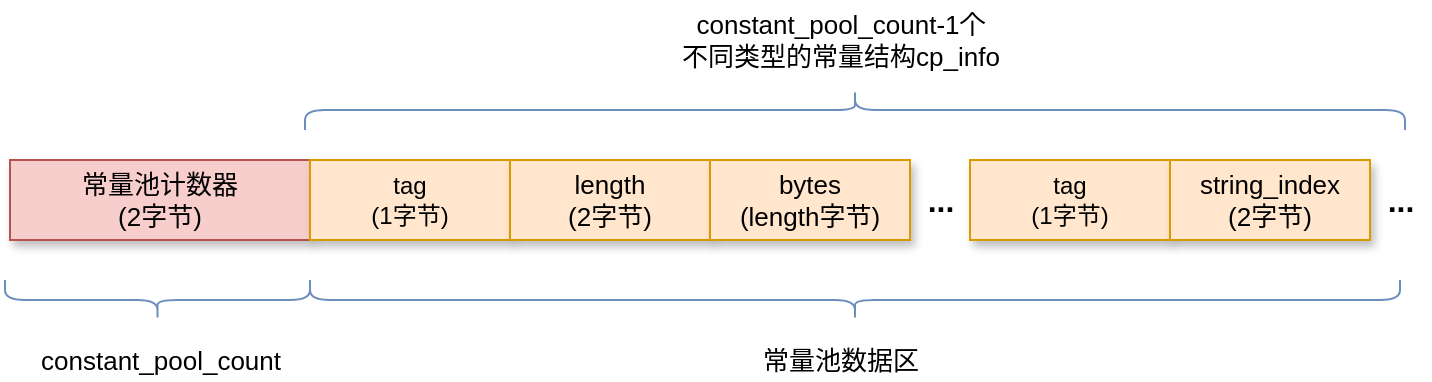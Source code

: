 <mxfile version="14.1.5" type="device"><diagram id="kWWOql1PXazyI8YSG5dn" name="第 1 页"><mxGraphModel dx="1524" dy="670" grid="1" gridSize="10" guides="1" tooltips="1" connect="1" arrows="1" fold="1" page="1" pageScale="1" pageWidth="827" pageHeight="1169" math="0" shadow="0"><root><mxCell id="0"/><mxCell id="1" parent="0"/><mxCell id="7ZVK7k6W9EZgZPxuObXw-6" value="&lt;span style=&quot;font-size: 13px&quot;&gt;常量池计数器&lt;br&gt;(2字节)&lt;br&gt;&lt;/span&gt;" style="rounded=0;whiteSpace=wrap;html=1;shadow=1;fillColor=#f8cecc;strokeColor=#b85450;" vertex="1" parent="1"><mxGeometry x="-80" y="190" width="150" height="40" as="geometry"/></mxCell><mxCell id="gepwz-rj1obuyPwmjRb2-1" value="tag&lt;br&gt;(1字节)" style="rounded=0;whiteSpace=wrap;html=1;shadow=1;fillColor=#ffe6cc;strokeColor=#d79b00;" parent="1" vertex="1"><mxGeometry x="70" y="190" width="100" height="40" as="geometry"/></mxCell><mxCell id="gepwz-rj1obuyPwmjRb2-4" value="&lt;span style=&quot;font-size: 13px&quot;&gt;length&lt;br&gt;(2字节)&lt;/span&gt;" style="rounded=0;whiteSpace=wrap;html=1;shadow=1;fillColor=#ffe6cc;strokeColor=#d79b00;" parent="1" vertex="1"><mxGeometry x="170" y="190" width="100" height="40" as="geometry"/></mxCell><mxCell id="gepwz-rj1obuyPwmjRb2-10" value="&lt;span style=&quot;font-size: 13px&quot;&gt;bytes&lt;/span&gt;&lt;br style=&quot;font-size: 13px&quot;&gt;&lt;span style=&quot;font-size: 13px&quot;&gt;(&lt;/span&gt;&lt;span style=&quot;font-size: 13px&quot;&gt;length&lt;/span&gt;&lt;span style=&quot;font-size: 13px&quot;&gt;字节)&lt;/span&gt;" style="rounded=0;whiteSpace=wrap;html=1;shadow=1;fillColor=#ffe6cc;strokeColor=#d79b00;" parent="1" vertex="1"><mxGeometry x="270" y="190" width="100" height="40" as="geometry"/></mxCell><mxCell id="gepwz-rj1obuyPwmjRb2-13" value="&lt;span&gt;tag&lt;/span&gt;&lt;br&gt;&lt;span&gt;(1字节)&lt;/span&gt;" style="rounded=0;whiteSpace=wrap;html=1;shadow=1;fillColor=#ffe6cc;strokeColor=#d79b00;" parent="1" vertex="1"><mxGeometry x="400" y="190" width="100" height="40" as="geometry"/></mxCell><mxCell id="gepwz-rj1obuyPwmjRb2-16" value="&lt;span style=&quot;font-size: 13px&quot;&gt;string_index&lt;/span&gt;&lt;br style=&quot;font-size: 13px&quot;&gt;&lt;span style=&quot;font-size: 13px&quot;&gt;(2字节)&lt;/span&gt;" style="rounded=0;whiteSpace=wrap;html=1;shadow=1;fillColor=#ffe6cc;strokeColor=#d79b00;" parent="1" vertex="1"><mxGeometry x="500" y="190" width="100" height="40" as="geometry"/></mxCell><mxCell id="7ZVK7k6W9EZgZPxuObXw-1" value="" style="shape=curlyBracket;whiteSpace=wrap;html=1;rounded=1;rotation=-90;fillColor=#dae8fc;strokeColor=#6c8ebf;" vertex="1" parent="1"><mxGeometry x="332.5" y="-12.5" width="20" height="545" as="geometry"/></mxCell><mxCell id="7ZVK7k6W9EZgZPxuObXw-2" value="..." style="text;html=1;align=center;verticalAlign=middle;resizable=0;points=[];autosize=1;fontStyle=1;fontSize=16;" vertex="1" parent="1"><mxGeometry x="370" y="200" width="30" height="20" as="geometry"/></mxCell><mxCell id="7ZVK7k6W9EZgZPxuObXw-3" value="" style="shape=curlyBracket;whiteSpace=wrap;html=1;rounded=1;rotation=90;fillColor=#dae8fc;strokeColor=#6c8ebf;" vertex="1" parent="1"><mxGeometry x="332.5" y="-110" width="20" height="550" as="geometry"/></mxCell><mxCell id="7ZVK7k6W9EZgZPxuObXw-4" value="常量池数据区" style="text;html=1;align=center;verticalAlign=middle;resizable=0;points=[];autosize=1;fontSize=13;" vertex="1" parent="1"><mxGeometry x="290" y="280" width="90" height="20" as="geometry"/></mxCell><mxCell id="7ZVK7k6W9EZgZPxuObXw-5" value="constant_pool_count-1个&lt;br&gt;不同类型的常量结构cp_info" style="text;html=1;align=center;verticalAlign=middle;resizable=0;points=[];autosize=1;fontSize=13;" vertex="1" parent="1"><mxGeometry x="250" y="110" width="170" height="40" as="geometry"/></mxCell><mxCell id="7ZVK7k6W9EZgZPxuObXw-7" value="" style="shape=curlyBracket;whiteSpace=wrap;html=1;rounded=1;rotation=-90;fillColor=#dae8fc;strokeColor=#6c8ebf;" vertex="1" parent="1"><mxGeometry x="-16.25" y="183.75" width="20" height="152.5" as="geometry"/></mxCell><mxCell id="7ZVK7k6W9EZgZPxuObXw-8" value="constant_pool_count" style="text;html=1;align=center;verticalAlign=middle;resizable=0;points=[];autosize=1;fontSize=13;" vertex="1" parent="1"><mxGeometry x="-75" y="280" width="140" height="20" as="geometry"/></mxCell><mxCell id="7ZVK7k6W9EZgZPxuObXw-9" value="..." style="text;html=1;align=center;verticalAlign=middle;resizable=0;points=[];autosize=1;fontStyle=1;fontSize=16;" vertex="1" parent="1"><mxGeometry x="600" y="200" width="30" height="20" as="geometry"/></mxCell></root></mxGraphModel></diagram></mxfile>